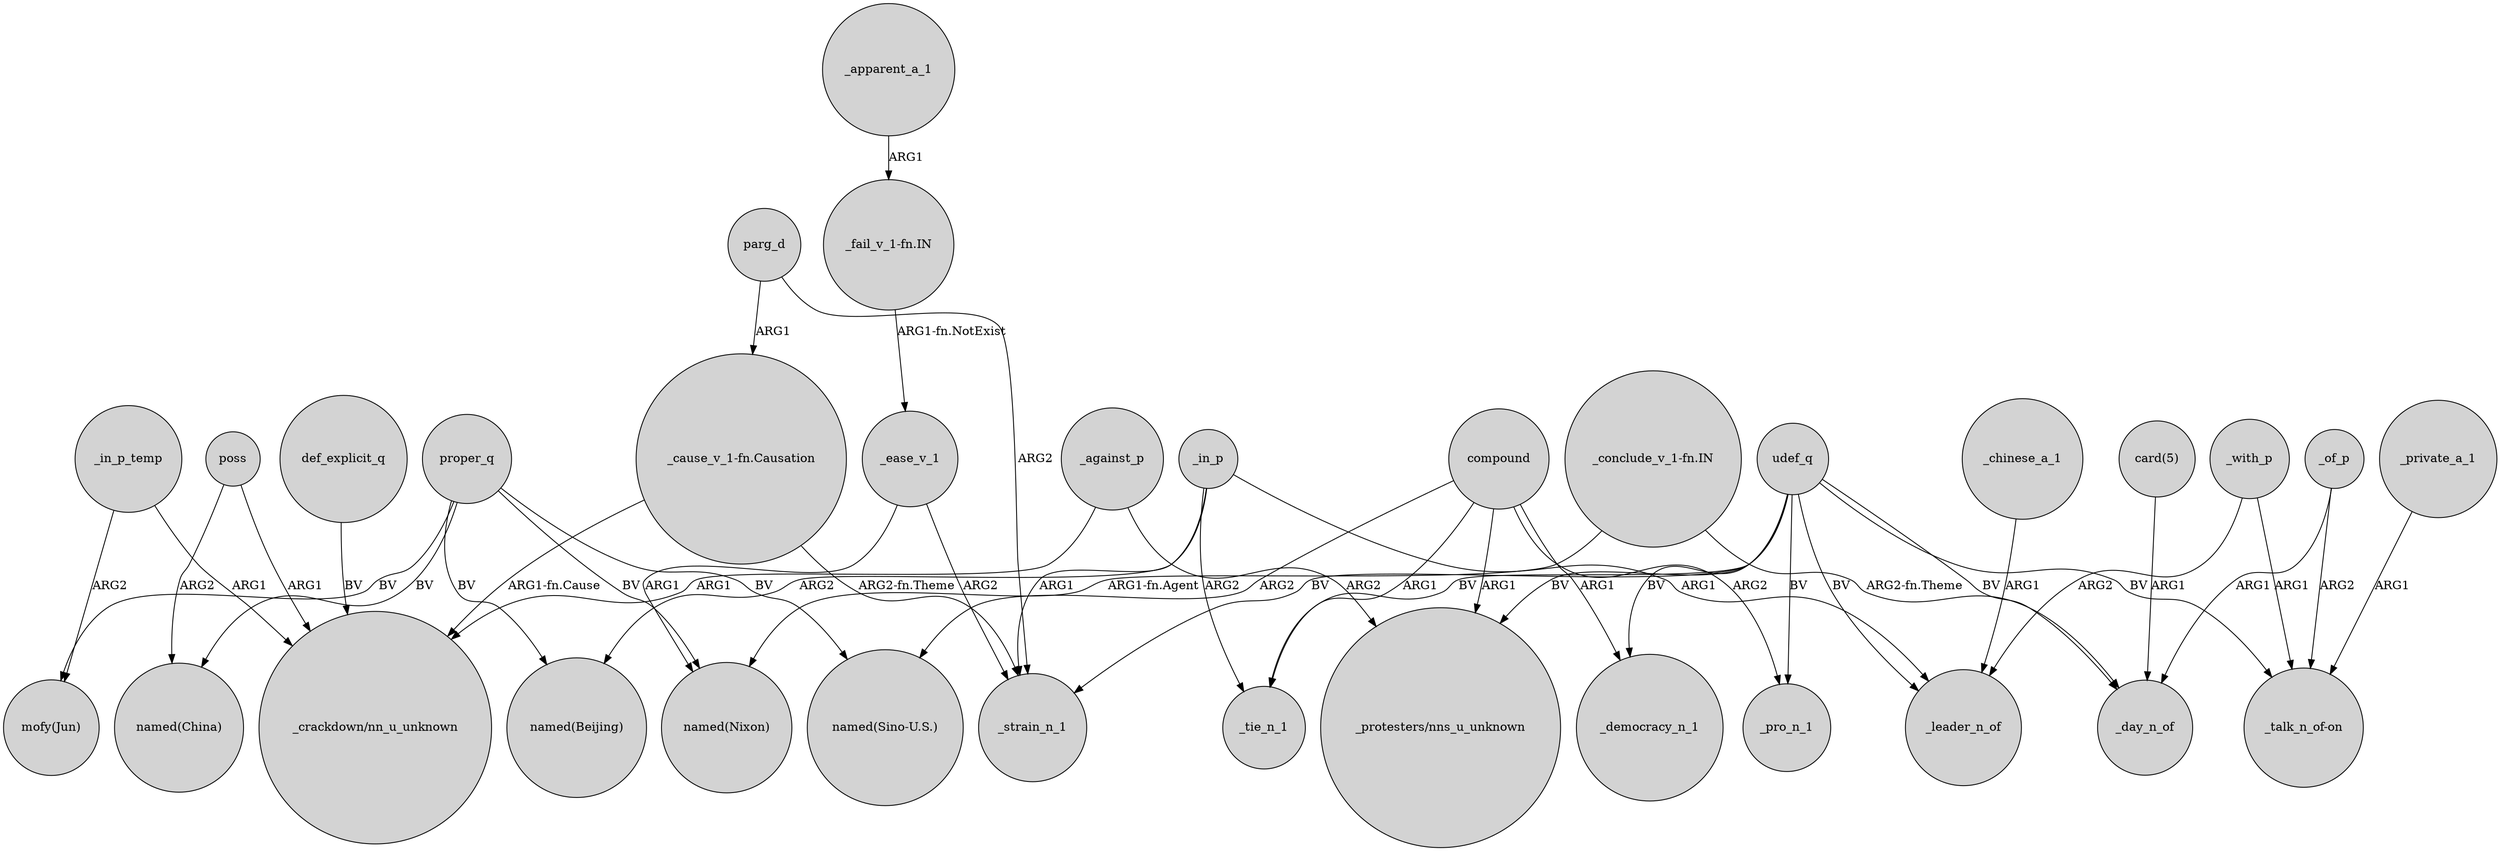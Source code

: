 digraph {
	node [shape=circle style=filled]
	proper_q -> "named(Nixon)" [label=BV]
	_in_p -> _leader_n_of [label=ARG1]
	_chinese_a_1 -> _leader_n_of [label=ARG1]
	"_cause_v_1-fn.Causation" -> "_crackdown/nn_u_unknown" [label="ARG1-fn.Cause"]
	"_fail_v_1-fn.IN" -> _ease_v_1 [label="ARG1-fn.NotExist"]
	udef_q -> _tie_n_1 [label=BV]
	compound -> "named(Sino-U.S.)" [label=ARG2]
	compound -> _pro_n_1 [label=ARG2]
	_in_p_temp -> "_crackdown/nn_u_unknown" [label=ARG1]
	_with_p -> _leader_n_of [label=ARG2]
	compound -> _tie_n_1 [label=ARG1]
	proper_q -> "mofy(Jun)" [label=BV]
	udef_q -> _strain_n_1 [label=BV]
	udef_q -> _day_n_of [label=BV]
	_ease_v_1 -> "named(Nixon)" [label=ARG1]
	_against_p -> "_protesters/nns_u_unknown" [label=ARG2]
	_with_p -> "_talk_n_of-on" [label=ARG1]
	_private_a_1 -> "_talk_n_of-on" [label=ARG1]
	_in_p -> _tie_n_1 [label=ARG2]
	def_explicit_q -> "_crackdown/nn_u_unknown" [label=BV]
	poss -> "named(China)" [label=ARG2]
	_of_p -> "_talk_n_of-on" [label=ARG2]
	udef_q -> "_protesters/nns_u_unknown" [label=BV]
	_apparent_a_1 -> "_fail_v_1-fn.IN" [label=ARG1]
	parg_d -> _strain_n_1 [label=ARG2]
	udef_q -> _democracy_n_1 [label=BV]
	_ease_v_1 -> _strain_n_1 [label=ARG2]
	udef_q -> "_talk_n_of-on" [label=BV]
	parg_d -> "_cause_v_1-fn.Causation" [label=ARG1]
	"_conclude_v_1-fn.IN" -> _day_n_of [label="ARG2-fn.Theme"]
	_against_p -> "_crackdown/nn_u_unknown" [label=ARG1]
	"_conclude_v_1-fn.IN" -> "named(Nixon)" [label="ARG1-fn.Agent"]
	udef_q -> _pro_n_1 [label=BV]
	compound -> "_protesters/nns_u_unknown" [label=ARG1]
	_of_p -> _day_n_of [label=ARG1]
	proper_q -> "named(Sino-U.S.)" [label=BV]
	proper_q -> "named(China)" [label=BV]
	poss -> "_crackdown/nn_u_unknown" [label=ARG1]
	_in_p_temp -> "mofy(Jun)" [label=ARG2]
	"_cause_v_1-fn.Causation" -> _strain_n_1 [label="ARG2-fn.Theme"]
	"card(5)" -> _day_n_of [label=ARG1]
	compound -> _democracy_n_1 [label=ARG1]
	_in_p -> _strain_n_1 [label=ARG1]
	udef_q -> _leader_n_of [label=BV]
	_in_p -> "named(Beijing)" [label=ARG2]
	proper_q -> "named(Beijing)" [label=BV]
}
